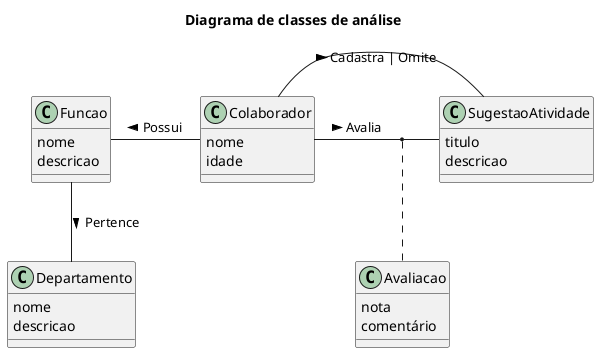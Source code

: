 @startuml "Diagrama de classes de análise"
title Diagrama de classes de análise

Class Colaborador {
    nome
    idade
}

Class Funcao {
    nome
    descricao
}

Class Departamento {
    nome
    descricao
}

Class SugestaoAtividade {
    titulo
    descricao
}

Class Avaliacao {
    nota
    comentário
}

Funcao - Colaborador: < Possui
Funcao -- Departamento: Pertence >
Colaborador - SugestaoAtividade: > Cadastra | Omite

Colaborador - SugestaoAtividade: > Avalia
(Colaborador, SugestaoAtividade) .. Avaliacao
@enduml
